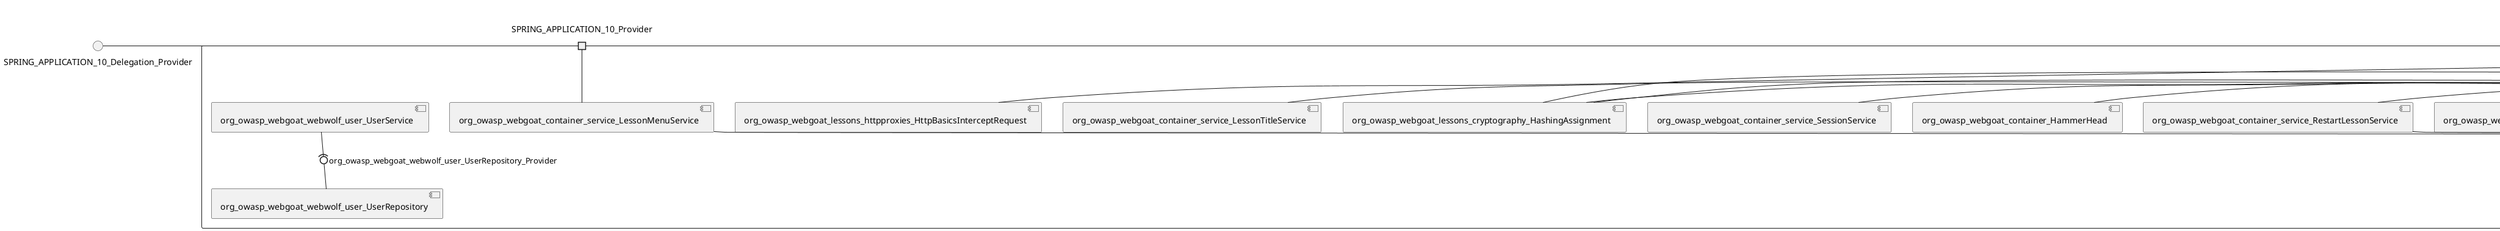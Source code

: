 @startuml
skinparam fixCircleLabelOverlapping true
skinparam componentStyle uml2
() SPRING_APPLICATION_10_Delegation_Provider
() SPRING_APPLICATION_11_Delegation_Provider
() SPRING_APPLICATION_12_Delegation_Provider
() SPRING_APPLICATION_13_Delegation_Provider
() SPRING_APPLICATION_14_Delegation_Provider
() SPRING_APPLICATION_15_Delegation_Provider
() SPRING_APPLICATION_16_Delegation_Provider
() SPRING_APPLICATION_2_Delegation_Provider
() SPRING_APPLICATION_3_Delegation_Provider
() SPRING_APPLICATION_4_Delegation_Provider
() SPRING_APPLICATION_5_Delegation_Provider
() SPRING_APPLICATION_6_Delegation_Provider
() SPRING_APPLICATION_7_Delegation_Provider
() SPRING_APPLICATION_8_Delegation_Provider
() SPRING_APPLICATION_9_Delegation_Provider
() SPRING_APPLICATION_BypassRestrictions_FieldRestrictions_POST_Delegation_Provider
() SPRING_APPLICATION_BypassRestrictions_frontendValidation_POST_Delegation_Provider
() SPRING_APPLICATION_ChromeDevTools_dummy_POST_Delegation_Provider
() SPRING_APPLICATION_ChromeDevTools_network_POST_Delegation_Provider
() SPRING_APPLICATION_CrossSiteScriptingStored_stored_xss_POST_Delegation_Provider
() SPRING_APPLICATION_CrossSiteScriptingStored_stored_xss_follow_up_POST_Delegation_Provider
() SPRING_APPLICATION_CrossSiteScripting_attack1_POST_Delegation_Provider
() SPRING_APPLICATION_CrossSiteScripting_attack3_POST_Delegation_Provider
() SPRING_APPLICATION_CrossSiteScripting_attack4_POST_Delegation_Provider
() SPRING_APPLICATION_CrossSiteScripting_attack5a_GET_Delegation_Provider
() SPRING_APPLICATION_CrossSiteScripting_attack6a_POST_Delegation_Provider
() SPRING_APPLICATION_CrossSiteScripting_dom_follow_up_POST_Delegation_Provider
() SPRING_APPLICATION_CrossSiteScripting_phone_home_xss_POST_Delegation_Provider
() SPRING_APPLICATION_CrossSiteScripting_quiz_GET_POST_Delegation_Provider
() SPRING_APPLICATION_Delegation_Provider
() SPRING_APPLICATION_GET_10_Delegation_Provider
() SPRING_APPLICATION_GET_11_Delegation_Provider
() SPRING_APPLICATION_GET_2_Delegation_Provider
() SPRING_APPLICATION_GET_3_Delegation_Provider
() SPRING_APPLICATION_GET_4_Delegation_Provider
() SPRING_APPLICATION_GET_5_Delegation_Provider
() SPRING_APPLICATION_GET_6_Delegation_Provider
() SPRING_APPLICATION_GET_7_Delegation_Provider
() SPRING_APPLICATION_GET_8_Delegation_Provider
() SPRING_APPLICATION_GET_9_Delegation_Provider
() SPRING_APPLICATION_GET_Delegation_Provider
() SPRING_APPLICATION_HtmlTampering_task_POST_Delegation_Provider
() SPRING_APPLICATION_HttpBasics_attack1_POST_Delegation_Provider
() SPRING_APPLICATION_HttpBasics_attack2_POST_Delegation_Provider
() SPRING_APPLICATION_IDOR_diff_attributes_POST_Delegation_Provider
() SPRING_APPLICATION_IDOR_login_POST_Delegation_Provider
() SPRING_APPLICATION_IDOR_profile_alt_path_POST_Delegation_Provider
() SPRING_APPLICATION_InsecureDeserialization_task_POST_Delegation_Provider
() SPRING_APPLICATION_InsecureLogin_Delegation_Provider
() SPRING_APPLICATION_JWT_decode_POST_Delegation_Provider
() SPRING_APPLICATION_JWT_jku_Delegation_Provider
() SPRING_APPLICATION_JWT_kid_Delegation_Provider
() SPRING_APPLICATION_JWT_quiz_GET_POST_Delegation_Provider
() SPRING_APPLICATION_JWT_refresh_Delegation_Provider
() SPRING_APPLICATION_JWT_secret_POST_Delegation_Provider
() SPRING_APPLICATION_JWT_votings_Delegation_Provider
() SPRING_APPLICATION_LogSpoofing_log_bleeding_POST_Delegation_Provider
() SPRING_APPLICATION_LogSpoofing_log_spoofing_POST_Delegation_Provider
() SPRING_APPLICATION_POST_10_Delegation_Provider
() SPRING_APPLICATION_POST_11_Delegation_Provider
() SPRING_APPLICATION_POST_12_Delegation_Provider
() SPRING_APPLICATION_POST_13_Delegation_Provider
() SPRING_APPLICATION_POST_14_Delegation_Provider
() SPRING_APPLICATION_POST_15_Delegation_Provider
() SPRING_APPLICATION_POST_16_Delegation_Provider
() SPRING_APPLICATION_POST_17_Delegation_Provider
() SPRING_APPLICATION_POST_18_Delegation_Provider
() SPRING_APPLICATION_POST_2_Delegation_Provider
() SPRING_APPLICATION_POST_3_Delegation_Provider
() SPRING_APPLICATION_POST_4_Delegation_Provider
() SPRING_APPLICATION_POST_5_Delegation_Provider
() SPRING_APPLICATION_POST_6_Delegation_Provider
() SPRING_APPLICATION_POST_7_Delegation_Provider
() SPRING_APPLICATION_POST_8_Delegation_Provider
() SPRING_APPLICATION_POST_9_Delegation_Provider
() SPRING_APPLICATION_POST_Delegation_Provider
() SPRING_APPLICATION_PUT_Delegation_Provider
() SPRING_APPLICATION_PasswordReset_ForgotPassword_create_password_reset_link_POST_Delegation_Provider
() SPRING_APPLICATION_PasswordReset_SecurityQuestions_POST_Delegation_Provider
() SPRING_APPLICATION_PasswordReset_reset_Delegation_Provider
() SPRING_APPLICATION_PasswordReset_simple_mail_reset_POST_Delegation_Provider
() SPRING_APPLICATION_PathTraversal_profile_picture_GET_Delegation_Provider
() SPRING_APPLICATION_PathTraversal_profile_picture_fix_GET_Delegation_Provider
() SPRING_APPLICATION_PathTraversal_profile_upload_POST_Delegation_Provider
() SPRING_APPLICATION_PathTraversal_profile_upload_fix_POST_Delegation_Provider
() SPRING_APPLICATION_PathTraversal_profile_upload_remove_user_input_POST_Delegation_Provider
() SPRING_APPLICATION_PathTraversal_random_POST_Delegation_Provider
() SPRING_APPLICATION_PathTraversal_random_picture_GET_Delegation_Provider
() SPRING_APPLICATION_PathTraversal_zip_slip_Delegation_Provider
() SPRING_APPLICATION_SSRF_task1_POST_Delegation_Provider
() SPRING_APPLICATION_SSRF_task2_POST_Delegation_Provider
() SPRING_APPLICATION_SecurePasswords_assignment_POST_Delegation_Provider
() SPRING_APPLICATION_SqlInjectionAdvanced_attack6a_POST_Delegation_Provider
() SPRING_APPLICATION_SqlInjectionAdvanced_attack6b_POST_Delegation_Provider
() SPRING_APPLICATION_SqlInjectionAdvanced_challenge_Login_POST_Delegation_Provider
() SPRING_APPLICATION_SqlInjectionAdvanced_challenge_PUT_Delegation_Provider
() SPRING_APPLICATION_SqlInjectionAdvanced_quiz_GET_POST_Delegation_Provider
() SPRING_APPLICATION_SqlInjectionMitigations_attack10a_POST_Delegation_Provider
() SPRING_APPLICATION_SqlInjectionMitigations_attack10b_POST_Delegation_Provider
() SPRING_APPLICATION_SqlInjectionMitigations_attack12a_POST_Delegation_Provider
() SPRING_APPLICATION_SqlInjectionMitigations_servers_GET_Delegation_Provider
() SPRING_APPLICATION_SqlInjection_assignment5a_POST_Delegation_Provider
() SPRING_APPLICATION_SqlInjection_assignment5b_POST_Delegation_Provider
() SPRING_APPLICATION_SqlInjection_attack10_POST_Delegation_Provider
() SPRING_APPLICATION_SqlInjection_attack2_POST_Delegation_Provider
() SPRING_APPLICATION_SqlInjection_attack3_POST_Delegation_Provider
() SPRING_APPLICATION_SqlInjection_attack4_POST_Delegation_Provider
() SPRING_APPLICATION_SqlInjection_attack5_POST_Delegation_Provider
() SPRING_APPLICATION_SqlInjection_attack8_POST_Delegation_Provider
() SPRING_APPLICATION_SqlInjection_attack9_POST_Delegation_Provider
() SPRING_APPLICATION_SqlOnlyInputValidationOnKeywords_attack_POST_Delegation_Provider
() SPRING_APPLICATION_SqlOnlyInputValidation_attack_POST_Delegation_Provider
() SPRING_APPLICATION_VulnerableComponents_attack1_POST_Delegation_Provider
() SPRING_APPLICATION_WebWolf_GET_Delegation_Provider
() SPRING_APPLICATION_WebWolf_landing_Delegation_Provider
() SPRING_APPLICATION_WebWolf_mail_Delegation_Provider
() SPRING_APPLICATION_challenge_1_POST_Delegation_Provider
() SPRING_APPLICATION_challenge_5_POST_Delegation_Provider
() SPRING_APPLICATION_challenge_7_Delegation_Provider
() SPRING_APPLICATION_challenge_8_Delegation_Provider
() SPRING_APPLICATION_challenge_logo_Delegation_Provider
() SPRING_APPLICATION_cia_quiz_GET_POST_Delegation_Provider
() SPRING_APPLICATION_clientSideFiltering_attack1_POST_Delegation_Provider
() SPRING_APPLICATION_clientSideFiltering_challenge_store_coupons_GET_Delegation_Provider
() SPRING_APPLICATION_clientSideFiltering_getItForFree_POST_Delegation_Provider
() SPRING_APPLICATION_clientSideFiltering_salaries_GET_Delegation_Provider
() SPRING_APPLICATION_crypto_encoding_basic_auth_POST_Delegation_Provider
() SPRING_APPLICATION_crypto_encoding_xor_POST_Delegation_Provider
() SPRING_APPLICATION_crypto_hashing_POST_Delegation_Provider
() SPRING_APPLICATION_crypto_secure_defaults_POST_Delegation_Provider
() SPRING_APPLICATION_crypto_signing_verify_POST_Delegation_Provider
() SPRING_APPLICATION_csrf_feedback_message_POST_Delegation_Provider
() SPRING_APPLICATION_csrf_review_POST_Delegation_Provider
() SPRING_APPLICATION_files_GET_Delegation_Provider
() SPRING_APPLICATION_fileupload_POST_Delegation_Provider
() SPRING_APPLICATION_jwt_Delegation_Provider
() SPRING_APPLICATION_landing_Delegation_Provider
() SPRING_APPLICATION_lesson_template_Delegation_Provider
() SPRING_APPLICATION_login_oauth_mvc_GET_Delegation_Provider
() SPRING_APPLICATION_mail_DELETE_GET_POST_Delegation_Provider
() SPRING_APPLICATION_register_mvc_POST_Delegation_Provider
() SPRING_APPLICATION_registration_GET_Delegation_Provider
() SPRING_APPLICATION_requests_GET_Delegation_Provider
() SPRING_APPLICATION_scoreboard_data_GET_Delegation_Provider
() SPRING_APPLICATION_server_directory_GET_Delegation_Provider
() SPRING_APPLICATION_service_debug_labels_mvc_Delegation_Provider
() SPRING_APPLICATION_service_lessonoverview_mvc_Delegation_Provider
() SPRING_APPLICATION_xxe_comments_GET_Delegation_Provider
rectangle System {
[org_owasp_webgoat_container_HammerHead] [[webgoat-webgoat.repository#_G2J3RvrVEe6iOfzKz_GYqg]]
[org_owasp_webgoat_container_WebWolfRedirect] [[webgoat-webgoat.repository#_G2J3RvrVEe6iOfzKz_GYqg]]
[org_owasp_webgoat_container_controller_StartLesson] [[webgoat-webgoat.repository#_G2J3RvrVEe6iOfzKz_GYqg]]
[org_owasp_webgoat_container_controller_Welcome] [[webgoat-webgoat.repository#_G2J3RvrVEe6iOfzKz_GYqg]]
[org_owasp_webgoat_container_i18n_PluginMessages_Provider] [[webgoat-webgoat.repository#_G2J3RvrVEe6iOfzKz_GYqg]]
[org_owasp_webgoat_container_service_EnvironmentService] [[webgoat-webgoat.repository#_G2J3RvrVEe6iOfzKz_GYqg]]
[org_owasp_webgoat_container_service_HintService] [[webgoat-webgoat.repository#_G2J3RvrVEe6iOfzKz_GYqg]]
[org_owasp_webgoat_container_service_LabelDebugService] [[webgoat-webgoat.repository#_G2J3RvrVEe6iOfzKz_GYqg]]
[org_owasp_webgoat_container_service_LabelService] [[webgoat-webgoat.repository#_G2J3RvrVEe6iOfzKz_GYqg]]
[org_owasp_webgoat_container_service_LessonInfoService] [[webgoat-webgoat.repository#_G2J3RvrVEe6iOfzKz_GYqg]]
[org_owasp_webgoat_container_service_LessonMenuService] [[webgoat-webgoat.repository#_G2J3RvrVEe6iOfzKz_GYqg]]
[org_owasp_webgoat_container_service_LessonProgressService] [[webgoat-webgoat.repository#_G2J3RvrVEe6iOfzKz_GYqg]]
[org_owasp_webgoat_container_service_LessonTitleService] [[webgoat-webgoat.repository#_G2J3RvrVEe6iOfzKz_GYqg]]
[org_owasp_webgoat_container_service_ReportCardService] [[webgoat-webgoat.repository#_G2J3RvrVEe6iOfzKz_GYqg]]
[org_owasp_webgoat_container_service_RestartLessonService] [[webgoat-webgoat.repository#_G2J3RvrVEe6iOfzKz_GYqg]]
[org_owasp_webgoat_container_service_SessionService] [[webgoat-webgoat.repository#_G2J3RvrVEe6iOfzKz_GYqg]]
[org_owasp_webgoat_container_session_UserSessionData_Provider] [[webgoat-webgoat.repository#_G2J3RvrVEe6iOfzKz_GYqg]]
[org_owasp_webgoat_container_session_WebSession_Provider] [[webgoat-webgoat.repository#_G2J3RvrVEe6iOfzKz_GYqg]]
[org_owasp_webgoat_container_users_RegistrationController] [[webgoat-webgoat.repository#_G2J3RvrVEe6iOfzKz_GYqg]]
[org_owasp_webgoat_container_users_Scoreboard] [[webgoat-webgoat.repository#_G2J3RvrVEe6iOfzKz_GYqg]]
[org_owasp_webgoat_container_users_UserRepository] [[webgoat-webgoat.repository#_G2J3RvrVEe6iOfzKz_GYqg]]
[org_owasp_webgoat_container_users_UserService] [[webgoat-webgoat.repository#_G2J3RvrVEe6iOfzKz_GYqg]]
[org_owasp_webgoat_container_users_UserTrackerRepository] [[webgoat-webgoat.repository#_G2J3RvrVEe6iOfzKz_GYqg]]
[org_owasp_webgoat_lessons_authbypass_VerifyAccount] [[webgoat-webgoat.repository#_G2J3RvrVEe6iOfzKz_GYqg]]
[org_owasp_webgoat_lessons_bypassrestrictions_BypassRestrictionsFieldRestrictions] [[webgoat-webgoat.repository#_G2J3RvrVEe6iOfzKz_GYqg]]
[org_owasp_webgoat_lessons_bypassrestrictions_BypassRestrictionsFrontendValidation] [[webgoat-webgoat.repository#_G2J3RvrVEe6iOfzKz_GYqg]]
[org_owasp_webgoat_lessons_challenges_FlagController] [[webgoat-webgoat.repository#_G2J3RvrVEe6iOfzKz_GYqg]]
[org_owasp_webgoat_lessons_challenges_challenge1_Assignment1] [[webgoat-webgoat.repository#_G2J3RvrVEe6iOfzKz_GYqg]]
[org_owasp_webgoat_lessons_challenges_challenge1_ImageServlet] [[webgoat-webgoat.repository#_G2J3RvrVEe6iOfzKz_GYqg]]
[org_owasp_webgoat_lessons_challenges_challenge5_Assignment5] [[webgoat-webgoat.repository#_G2J3RvrVEe6iOfzKz_GYqg]]
[org_owasp_webgoat_lessons_challenges_challenge7_Assignment7] [[webgoat-webgoat.repository#_G2J3RvrVEe6iOfzKz_GYqg]]
[org_owasp_webgoat_lessons_challenges_challenge8_Assignment8] [[webgoat-webgoat.repository#_G2J3RvrVEe6iOfzKz_GYqg]]
[org_owasp_webgoat_lessons_chromedevtools_NetworkDummy] [[webgoat-webgoat.repository#_G2J3RvrVEe6iOfzKz_GYqg]]
[org_owasp_webgoat_lessons_chromedevtools_NetworkLesson] [[webgoat-webgoat.repository#_G2J3RvrVEe6iOfzKz_GYqg]]
[org_owasp_webgoat_lessons_cia_CIAQuiz] [[webgoat-webgoat.repository#_G2J3RvrVEe6iOfzKz_GYqg]]
[org_owasp_webgoat_lessons_clientsidefiltering_ClientSideFilteringAssignment] [[webgoat-webgoat.repository#_G2J3RvrVEe6iOfzKz_GYqg]]
[org_owasp_webgoat_lessons_clientsidefiltering_ClientSideFilteringFreeAssignment] [[webgoat-webgoat.repository#_G2J3RvrVEe6iOfzKz_GYqg]]
[org_owasp_webgoat_lessons_clientsidefiltering_Salaries] [[webgoat-webgoat.repository#_G2J3RvrVEe6iOfzKz_GYqg]]
[org_owasp_webgoat_lessons_clientsidefiltering_ShopEndpoint] [[webgoat-webgoat.repository#_G2J3RvrVEe6iOfzKz_GYqg]]
[org_owasp_webgoat_lessons_cryptography_EncodingAssignment] [[webgoat-webgoat.repository#_G2J3RvrVEe6iOfzKz_GYqg]]
[org_owasp_webgoat_lessons_cryptography_HashingAssignment] [[webgoat-webgoat.repository#_G2J3RvrVEe6iOfzKz_GYqg]]
[org_owasp_webgoat_lessons_cryptography_SecureDefaultsAssignment] [[webgoat-webgoat.repository#_G2J3RvrVEe6iOfzKz_GYqg]]
[org_owasp_webgoat_lessons_cryptography_SigningAssignment] [[webgoat-webgoat.repository#_G2J3RvrVEe6iOfzKz_GYqg]]
[org_owasp_webgoat_lessons_cryptography_XOREncodingAssignment] [[webgoat-webgoat.repository#_G2J3RvrVEe6iOfzKz_GYqg]]
[org_owasp_webgoat_lessons_csrf_CSRFConfirmFlag1] [[webgoat-webgoat.repository#_G2J3RvrVEe6iOfzKz_GYqg]]
[org_owasp_webgoat_lessons_csrf_CSRFFeedback] [[webgoat-webgoat.repository#_G2J3RvrVEe6iOfzKz_GYqg]]
[org_owasp_webgoat_lessons_csrf_CSRFGetFlag] [[webgoat-webgoat.repository#_G2J3RvrVEe6iOfzKz_GYqg]]
[org_owasp_webgoat_lessons_csrf_CSRFLogin] [[webgoat-webgoat.repository#_G2J3RvrVEe6iOfzKz_GYqg]]
[org_owasp_webgoat_lessons_csrf_ForgedReviews] [[webgoat-webgoat.repository#_G2J3RvrVEe6iOfzKz_GYqg]]
[org_owasp_webgoat_lessons_csrf_ObjectMapper_Provider] [[webgoat-webgoat.repository#_G2J3RvrVEe6iOfzKz_GYqg]]
[org_owasp_webgoat_lessons_deserialization_InsecureDeserializationTask] [[webgoat-webgoat.repository#_G2J3RvrVEe6iOfzKz_GYqg]]
[org_owasp_webgoat_lessons_hijacksession_HijackSessionAssignment] [[webgoat-webgoat.repository#_G2J3RvrVEe6iOfzKz_GYqg]]
[org_owasp_webgoat_lessons_hijacksession_cas_HijackSessionAuthenticationProvider] [[webgoat-webgoat.repository#_G2J3RvrVEe6iOfzKz_GYqg]]
[org_owasp_webgoat_lessons_htmltampering_HtmlTamperingTask] [[webgoat-webgoat.repository#_G2J3RvrVEe6iOfzKz_GYqg]]
[org_owasp_webgoat_lessons_httpbasics_HttpBasicsLesson] [[webgoat-webgoat.repository#_G2J3RvrVEe6iOfzKz_GYqg]]
[org_owasp_webgoat_lessons_httpbasics_HttpBasicsQuiz] [[webgoat-webgoat.repository#_G2J3RvrVEe6iOfzKz_GYqg]]
[org_owasp_webgoat_lessons_httpproxies_HttpBasicsInterceptRequest] [[webgoat-webgoat.repository#_G2J3RvrVEe6iOfzKz_GYqg]]
[org_owasp_webgoat_lessons_idor_IDORDiffAttributes] [[webgoat-webgoat.repository#_G2J3RvrVEe6iOfzKz_GYqg]]
[org_owasp_webgoat_lessons_idor_IDOREditOtherProfile] [[webgoat-webgoat.repository#_G2J3RvrVEe6iOfzKz_GYqg]]
[org_owasp_webgoat_lessons_idor_IDORLogin] [[webgoat-webgoat.repository#_G2J3RvrVEe6iOfzKz_GYqg]]
[org_owasp_webgoat_lessons_idor_IDORViewOtherProfile] [[webgoat-webgoat.repository#_G2J3RvrVEe6iOfzKz_GYqg]]
[org_owasp_webgoat_lessons_idor_IDORViewOwnProfile] [[webgoat-webgoat.repository#_G2J3RvrVEe6iOfzKz_GYqg]]
[org_owasp_webgoat_lessons_idor_IDORViewOwnProfileAltUrl] [[webgoat-webgoat.repository#_G2J3RvrVEe6iOfzKz_GYqg]]
[org_owasp_webgoat_lessons_insecurelogin_InsecureLoginTask] [[webgoat-webgoat.repository#_G2J3RvrVEe6iOfzKz_GYqg]]
[org_owasp_webgoat_lessons_jwt_JWTDecodeEndpoint] [[webgoat-webgoat.repository#_G2J3RvrVEe6iOfzKz_GYqg]]
[org_owasp_webgoat_lessons_jwt_JWTQuiz] [[webgoat-webgoat.repository#_G2J3RvrVEe6iOfzKz_GYqg]]
[org_owasp_webgoat_lessons_jwt_JWTRefreshEndpoint] [[webgoat-webgoat.repository#_G2J3RvrVEe6iOfzKz_GYqg]]
[org_owasp_webgoat_lessons_jwt_JWTSecretKeyEndpoint] [[webgoat-webgoat.repository#_G2J3RvrVEe6iOfzKz_GYqg]]
[org_owasp_webgoat_lessons_jwt_JWTVotesEndpoint] [[webgoat-webgoat.repository#_G2J3RvrVEe6iOfzKz_GYqg]]
[org_owasp_webgoat_lessons_jwt_claimmisuse_JWTHeaderJKUEndpoint] [[webgoat-webgoat.repository#_G2J3RvrVEe6iOfzKz_GYqg]]
[org_owasp_webgoat_lessons_jwt_claimmisuse_JWTHeaderKIDEndpoint] [[webgoat-webgoat.repository#_G2J3RvrVEe6iOfzKz_GYqg]]
[org_owasp_webgoat_lessons_lessontemplate_SampleAttack] [[webgoat-webgoat.repository#_G2J3RvrVEe6iOfzKz_GYqg]]
[org_owasp_webgoat_lessons_logging_LogBleedingTask] [[webgoat-webgoat.repository#_G2J3RvrVEe6iOfzKz_GYqg]]
[org_owasp_webgoat_lessons_logging_LogSpoofingTask] [[webgoat-webgoat.repository#_G2J3RvrVEe6iOfzKz_GYqg]]
[org_owasp_webgoat_lessons_missingac_MissingFunctionACHiddenMenus] [[webgoat-webgoat.repository#_G2J3RvrVEe6iOfzKz_GYqg]]
[org_owasp_webgoat_lessons_missingac_MissingFunctionACUsers] [[webgoat-webgoat.repository#_G2J3RvrVEe6iOfzKz_GYqg]]
[org_owasp_webgoat_lessons_missingac_MissingFunctionACYourHash] [[webgoat-webgoat.repository#_G2J3RvrVEe6iOfzKz_GYqg]]
[org_owasp_webgoat_lessons_missingac_MissingFunctionACYourHashAdmin] [[webgoat-webgoat.repository#_G2J3RvrVEe6iOfzKz_GYqg]]
[org_owasp_webgoat_lessons_passwordreset_QuestionsAssignment] [[webgoat-webgoat.repository#_G2J3RvrVEe6iOfzKz_GYqg]]
[org_owasp_webgoat_lessons_passwordreset_ResetLinkAssignment] [[webgoat-webgoat.repository#_G2J3RvrVEe6iOfzKz_GYqg]]
[org_owasp_webgoat_lessons_passwordreset_ResetLinkAssignmentForgotPassword] [[webgoat-webgoat.repository#_G2J3RvrVEe6iOfzKz_GYqg]]
[org_owasp_webgoat_lessons_passwordreset_SecurityQuestionAssignment] [[webgoat-webgoat.repository#_G2J3RvrVEe6iOfzKz_GYqg]]
[org_owasp_webgoat_lessons_passwordreset_SimpleMailAssignment] [[webgoat-webgoat.repository#_G2J3RvrVEe6iOfzKz_GYqg]]
[org_owasp_webgoat_lessons_passwordreset_TriedQuestions] [[webgoat-webgoat.repository#_G2J3RvrVEe6iOfzKz_GYqg]]
[org_owasp_webgoat_lessons_pathtraversal_ProfileUpload] [[webgoat-webgoat.repository#_G2J3RvrVEe6iOfzKz_GYqg]]
[org_owasp_webgoat_lessons_pathtraversal_ProfileUploadFix] [[webgoat-webgoat.repository#_G2J3RvrVEe6iOfzKz_GYqg]]
[org_owasp_webgoat_lessons_pathtraversal_ProfileUploadRemoveUserInput] [[webgoat-webgoat.repository#_G2J3RvrVEe6iOfzKz_GYqg]]
[org_owasp_webgoat_lessons_pathtraversal_ProfileUploadRetrieval] [[webgoat-webgoat.repository#_G2J3RvrVEe6iOfzKz_GYqg]]
[org_owasp_webgoat_lessons_pathtraversal_ProfileZipSlip] [[webgoat-webgoat.repository#_G2J3RvrVEe6iOfzKz_GYqg]]
[org_owasp_webgoat_lessons_securepasswords_SecurePasswordsAssignment] [[webgoat-webgoat.repository#_G2J3RvrVEe6iOfzKz_GYqg]]
[org_owasp_webgoat_lessons_spoofcookie_SpoofCookieAssignment] [[webgoat-webgoat.repository#_G2J3RvrVEe6iOfzKz_GYqg]]
[org_owasp_webgoat_lessons_sqlinjection_advanced_SqlInjectionChallenge] [[webgoat-webgoat.repository#_G2J3RvrVEe6iOfzKz_GYqg]]
[org_owasp_webgoat_lessons_sqlinjection_advanced_SqlInjectionChallengeLogin] [[webgoat-webgoat.repository#_G2J3RvrVEe6iOfzKz_GYqg]]
[org_owasp_webgoat_lessons_sqlinjection_advanced_SqlInjectionLesson6a] [[webgoat-webgoat.repository#_G2J3RvrVEe6iOfzKz_GYqg]]
[org_owasp_webgoat_lessons_sqlinjection_advanced_SqlInjectionLesson6b] [[webgoat-webgoat.repository#_G2J3RvrVEe6iOfzKz_GYqg]]
[org_owasp_webgoat_lessons_sqlinjection_advanced_SqlInjectionQuiz] [[webgoat-webgoat.repository#_G2J3RvrVEe6iOfzKz_GYqg]]
[org_owasp_webgoat_lessons_sqlinjection_introduction_SqlInjectionLesson10] [[webgoat-webgoat.repository#_G2J3RvrVEe6iOfzKz_GYqg]]
[org_owasp_webgoat_lessons_sqlinjection_introduction_SqlInjectionLesson2] [[webgoat-webgoat.repository#_G2J3RvrVEe6iOfzKz_GYqg]]
[org_owasp_webgoat_lessons_sqlinjection_introduction_SqlInjectionLesson3] [[webgoat-webgoat.repository#_G2J3RvrVEe6iOfzKz_GYqg]]
[org_owasp_webgoat_lessons_sqlinjection_introduction_SqlInjectionLesson4] [[webgoat-webgoat.repository#_G2J3RvrVEe6iOfzKz_GYqg]]
[org_owasp_webgoat_lessons_sqlinjection_introduction_SqlInjectionLesson5] [[webgoat-webgoat.repository#_G2J3RvrVEe6iOfzKz_GYqg]]
[org_owasp_webgoat_lessons_sqlinjection_introduction_SqlInjectionLesson5a] [[webgoat-webgoat.repository#_G2J3RvrVEe6iOfzKz_GYqg]]
[org_owasp_webgoat_lessons_sqlinjection_introduction_SqlInjectionLesson5b] [[webgoat-webgoat.repository#_G2J3RvrVEe6iOfzKz_GYqg]]
[org_owasp_webgoat_lessons_sqlinjection_introduction_SqlInjectionLesson8] [[webgoat-webgoat.repository#_G2J3RvrVEe6iOfzKz_GYqg]]
[org_owasp_webgoat_lessons_sqlinjection_introduction_SqlInjectionLesson9] [[webgoat-webgoat.repository#_G2J3RvrVEe6iOfzKz_GYqg]]
[org_owasp_webgoat_lessons_sqlinjection_mitigation_Servers] [[webgoat-webgoat.repository#_G2J3RvrVEe6iOfzKz_GYqg]]
[org_owasp_webgoat_lessons_sqlinjection_mitigation_SqlInjectionLesson10a] [[webgoat-webgoat.repository#_G2J3RvrVEe6iOfzKz_GYqg]]
[org_owasp_webgoat_lessons_sqlinjection_mitigation_SqlInjectionLesson10b] [[webgoat-webgoat.repository#_G2J3RvrVEe6iOfzKz_GYqg]]
[org_owasp_webgoat_lessons_sqlinjection_mitigation_SqlInjectionLesson13] [[webgoat-webgoat.repository#_G2J3RvrVEe6iOfzKz_GYqg]]
[org_owasp_webgoat_lessons_sqlinjection_mitigation_SqlOnlyInputValidation] [[webgoat-webgoat.repository#_G2J3RvrVEe6iOfzKz_GYqg]]
[org_owasp_webgoat_lessons_sqlinjection_mitigation_SqlOnlyInputValidationOnKeywords] [[webgoat-webgoat.repository#_G2J3RvrVEe6iOfzKz_GYqg]]
[org_owasp_webgoat_lessons_ssrf_SSRFTask1] [[webgoat-webgoat.repository#_G2J3RvrVEe6iOfzKz_GYqg]]
[org_owasp_webgoat_lessons_ssrf_SSRFTask2] [[webgoat-webgoat.repository#_G2J3RvrVEe6iOfzKz_GYqg]]
[org_owasp_webgoat_lessons_vulnerablecomponents_VulnerableComponentsLesson] [[webgoat-webgoat.repository#_G2J3RvrVEe6iOfzKz_GYqg]]
[org_owasp_webgoat_lessons_webwolfintroduction_LandingAssignment] [[webgoat-webgoat.repository#_G2J3RvrVEe6iOfzKz_GYqg]]
[org_owasp_webgoat_lessons_webwolfintroduction_MailAssignment] [[webgoat-webgoat.repository#_G2J3RvrVEe6iOfzKz_GYqg]]
[org_owasp_webgoat_lessons_xss_CrossSiteScriptingLesson1] [[webgoat-webgoat.repository#_G2J3RvrVEe6iOfzKz_GYqg]]
[org_owasp_webgoat_lessons_xss_CrossSiteScriptingLesson3] [[webgoat-webgoat.repository#_G2J3RvrVEe6iOfzKz_GYqg]]
[org_owasp_webgoat_lessons_xss_CrossSiteScriptingLesson4] [[webgoat-webgoat.repository#_G2J3RvrVEe6iOfzKz_GYqg]]
[org_owasp_webgoat_lessons_xss_CrossSiteScriptingLesson5a] [[webgoat-webgoat.repository#_G2J3RvrVEe6iOfzKz_GYqg]]
[org_owasp_webgoat_lessons_xss_CrossSiteScriptingLesson6a] [[webgoat-webgoat.repository#_G2J3RvrVEe6iOfzKz_GYqg]]
[org_owasp_webgoat_lessons_xss_CrossSiteScriptingQuiz] [[webgoat-webgoat.repository#_G2J3RvrVEe6iOfzKz_GYqg]]
[org_owasp_webgoat_lessons_xss_DOMCrossSiteScripting] [[webgoat-webgoat.repository#_G2J3RvrVEe6iOfzKz_GYqg]]
[org_owasp_webgoat_lessons_xss_DOMCrossSiteScriptingVerifier] [[webgoat-webgoat.repository#_G2J3RvrVEe6iOfzKz_GYqg]]
[org_owasp_webgoat_lessons_xss_stored_StoredCrossSiteScriptingVerifier] [[webgoat-webgoat.repository#_G2J3RvrVEe6iOfzKz_GYqg]]
[org_owasp_webgoat_lessons_xss_stored_StoredXssComments] [[webgoat-webgoat.repository#_G2J3RvrVEe6iOfzKz_GYqg]]
[org_owasp_webgoat_lessons_xxe_BlindSendFileAssignment] [[webgoat-webgoat.repository#_G2J3RvrVEe6iOfzKz_GYqg]]
[org_owasp_webgoat_lessons_xxe_CommentsCache] [[webgoat-webgoat.repository#_G2J3RvrVEe6iOfzKz_GYqg]]
[org_owasp_webgoat_lessons_xxe_CommentsEndpoint] [[webgoat-webgoat.repository#_G2J3RvrVEe6iOfzKz_GYqg]]
[org_owasp_webgoat_lessons_xxe_ContentTypeAssignment] [[webgoat-webgoat.repository#_G2J3RvrVEe6iOfzKz_GYqg]]
[org_owasp_webgoat_lessons_xxe_SimpleXXE] [[webgoat-webgoat.repository#_G2J3RvrVEe6iOfzKz_GYqg]]
[org_owasp_webgoat_webwolf_FileServer] [[webgoat-webgoat.repository#_G2J3RvrVEe6iOfzKz_GYqg]]
[org_owasp_webgoat_webwolf_jwt_JWTController] [[webgoat-webgoat.repository#_G2J3RvrVEe6iOfzKz_GYqg]]
[org_owasp_webgoat_webwolf_mailbox_MailboxController] [[webgoat-webgoat.repository#_G2J3RvrVEe6iOfzKz_GYqg]]
[org_owasp_webgoat_webwolf_mailbox_MailboxRepository] [[webgoat-webgoat.repository#_G2J3RvrVEe6iOfzKz_GYqg]]
[org_owasp_webgoat_webwolf_requests_LandingPage] [[webgoat-webgoat.repository#_G2J3RvrVEe6iOfzKz_GYqg]]
[org_owasp_webgoat_webwolf_requests_Requests] [[webgoat-webgoat.repository#_G2J3RvrVEe6iOfzKz_GYqg]]
[org_owasp_webgoat_webwolf_user_UserRepository] [[webgoat-webgoat.repository#_G2J3RvrVEe6iOfzKz_GYqg]]
[org_owasp_webgoat_webwolf_user_UserService] [[webgoat-webgoat.repository#_G2J3RvrVEe6iOfzKz_GYqg]]
port SPRING_APPLICATION_10_Provider
SPRING_APPLICATION_10_Delegation_Provider - SPRING_APPLICATION_10_Provider
SPRING_APPLICATION_10_Provider - [org_owasp_webgoat_container_service_LessonMenuService]
port SPRING_APPLICATION_11_Provider
SPRING_APPLICATION_11_Delegation_Provider - SPRING_APPLICATION_11_Provider
SPRING_APPLICATION_11_Provider - [org_owasp_webgoat_lessons_xxe_SimpleXXE]
port SPRING_APPLICATION_12_Provider
SPRING_APPLICATION_12_Delegation_Provider - SPRING_APPLICATION_12_Provider
SPRING_APPLICATION_12_Provider - [org_owasp_webgoat_lessons_httpproxies_HttpBasicsInterceptRequest]
port SPRING_APPLICATION_13_Provider
SPRING_APPLICATION_13_Delegation_Provider - SPRING_APPLICATION_13_Provider
SPRING_APPLICATION_13_Provider - [org_owasp_webgoat_lessons_cryptography_HashingAssignment]
port SPRING_APPLICATION_14_Provider
SPRING_APPLICATION_14_Delegation_Provider - SPRING_APPLICATION_14_Provider
SPRING_APPLICATION_14_Provider - [org_owasp_webgoat_container_service_LessonTitleService]
port SPRING_APPLICATION_15_Provider
SPRING_APPLICATION_15_Delegation_Provider - SPRING_APPLICATION_15_Provider
SPRING_APPLICATION_15_Provider - [org_owasp_webgoat_lessons_cryptography_HashingAssignment]
port SPRING_APPLICATION_16_Provider
SPRING_APPLICATION_16_Delegation_Provider - SPRING_APPLICATION_16_Provider
SPRING_APPLICATION_16_Provider - [org_owasp_webgoat_container_controller_StartLesson]
port SPRING_APPLICATION_2_Provider
SPRING_APPLICATION_2_Delegation_Provider - SPRING_APPLICATION_2_Provider
SPRING_APPLICATION_2_Provider - [org_owasp_webgoat_lessons_jwt_JWTSecretKeyEndpoint]
port SPRING_APPLICATION_3_Provider
SPRING_APPLICATION_3_Delegation_Provider - SPRING_APPLICATION_3_Provider
SPRING_APPLICATION_3_Provider - [org_owasp_webgoat_container_service_SessionService]
port SPRING_APPLICATION_4_Provider
SPRING_APPLICATION_4_Delegation_Provider - SPRING_APPLICATION_4_Provider
SPRING_APPLICATION_4_Provider - [org_owasp_webgoat_container_HammerHead]
port SPRING_APPLICATION_5_Provider
SPRING_APPLICATION_5_Delegation_Provider - SPRING_APPLICATION_5_Provider
SPRING_APPLICATION_5_Provider - [org_owasp_webgoat_container_service_RestartLessonService]
port SPRING_APPLICATION_6_Provider
SPRING_APPLICATION_6_Delegation_Provider - SPRING_APPLICATION_6_Provider
SPRING_APPLICATION_6_Provider - [org_owasp_webgoat_container_service_LabelDebugService]
port SPRING_APPLICATION_7_Provider
SPRING_APPLICATION_7_Delegation_Provider - SPRING_APPLICATION_7_Provider
SPRING_APPLICATION_7_Provider - [org_owasp_webgoat_lessons_cryptography_SigningAssignment]
port SPRING_APPLICATION_8_Provider
SPRING_APPLICATION_8_Delegation_Provider - SPRING_APPLICATION_8_Provider
SPRING_APPLICATION_8_Provider - [org_owasp_webgoat_container_service_LessonInfoService]
port SPRING_APPLICATION_9_Provider
SPRING_APPLICATION_9_Delegation_Provider - SPRING_APPLICATION_9_Provider
SPRING_APPLICATION_9_Provider - [org_owasp_webgoat_container_controller_StartLesson]
port SPRING_APPLICATION_BypassRestrictions_FieldRestrictions_POST_Provider
SPRING_APPLICATION_BypassRestrictions_FieldRestrictions_POST_Delegation_Provider - SPRING_APPLICATION_BypassRestrictions_FieldRestrictions_POST_Provider
SPRING_APPLICATION_BypassRestrictions_FieldRestrictions_POST_Provider - [org_owasp_webgoat_lessons_bypassrestrictions_BypassRestrictionsFieldRestrictions]
port SPRING_APPLICATION_BypassRestrictions_frontendValidation_POST_Provider
SPRING_APPLICATION_BypassRestrictions_frontendValidation_POST_Delegation_Provider - SPRING_APPLICATION_BypassRestrictions_frontendValidation_POST_Provider
SPRING_APPLICATION_BypassRestrictions_frontendValidation_POST_Provider - [org_owasp_webgoat_lessons_bypassrestrictions_BypassRestrictionsFrontendValidation]
port SPRING_APPLICATION_ChromeDevTools_dummy_POST_Provider
SPRING_APPLICATION_ChromeDevTools_dummy_POST_Delegation_Provider - SPRING_APPLICATION_ChromeDevTools_dummy_POST_Provider
SPRING_APPLICATION_ChromeDevTools_dummy_POST_Provider - [org_owasp_webgoat_lessons_chromedevtools_NetworkDummy]
port SPRING_APPLICATION_ChromeDevTools_network_POST_Provider
SPRING_APPLICATION_ChromeDevTools_network_POST_Delegation_Provider - SPRING_APPLICATION_ChromeDevTools_network_POST_Provider
SPRING_APPLICATION_ChromeDevTools_network_POST_Provider - [org_owasp_webgoat_lessons_chromedevtools_NetworkLesson]
port SPRING_APPLICATION_CrossSiteScriptingStored_stored_xss_POST_Provider
SPRING_APPLICATION_CrossSiteScriptingStored_stored_xss_POST_Delegation_Provider - SPRING_APPLICATION_CrossSiteScriptingStored_stored_xss_POST_Provider
SPRING_APPLICATION_CrossSiteScriptingStored_stored_xss_POST_Provider - [org_owasp_webgoat_lessons_xss_stored_StoredXssComments]
port SPRING_APPLICATION_CrossSiteScriptingStored_stored_xss_follow_up_POST_Provider
SPRING_APPLICATION_CrossSiteScriptingStored_stored_xss_follow_up_POST_Delegation_Provider - SPRING_APPLICATION_CrossSiteScriptingStored_stored_xss_follow_up_POST_Provider
SPRING_APPLICATION_CrossSiteScriptingStored_stored_xss_follow_up_POST_Provider - [org_owasp_webgoat_lessons_xss_stored_StoredCrossSiteScriptingVerifier]
port SPRING_APPLICATION_CrossSiteScripting_attack1_POST_Provider
SPRING_APPLICATION_CrossSiteScripting_attack1_POST_Delegation_Provider - SPRING_APPLICATION_CrossSiteScripting_attack1_POST_Provider
SPRING_APPLICATION_CrossSiteScripting_attack1_POST_Provider - [org_owasp_webgoat_lessons_xss_CrossSiteScriptingLesson1]
port SPRING_APPLICATION_CrossSiteScripting_attack3_POST_Provider
SPRING_APPLICATION_CrossSiteScripting_attack3_POST_Delegation_Provider - SPRING_APPLICATION_CrossSiteScripting_attack3_POST_Provider
SPRING_APPLICATION_CrossSiteScripting_attack3_POST_Provider - [org_owasp_webgoat_lessons_xss_CrossSiteScriptingLesson3]
port SPRING_APPLICATION_CrossSiteScripting_attack4_POST_Provider
SPRING_APPLICATION_CrossSiteScripting_attack4_POST_Delegation_Provider - SPRING_APPLICATION_CrossSiteScripting_attack4_POST_Provider
SPRING_APPLICATION_CrossSiteScripting_attack4_POST_Provider - [org_owasp_webgoat_lessons_xss_CrossSiteScriptingLesson4]
port SPRING_APPLICATION_CrossSiteScripting_attack5a_GET_Provider
SPRING_APPLICATION_CrossSiteScripting_attack5a_GET_Delegation_Provider - SPRING_APPLICATION_CrossSiteScripting_attack5a_GET_Provider
SPRING_APPLICATION_CrossSiteScripting_attack5a_GET_Provider - [org_owasp_webgoat_lessons_xss_CrossSiteScriptingLesson5a]
port SPRING_APPLICATION_CrossSiteScripting_attack6a_POST_Provider
SPRING_APPLICATION_CrossSiteScripting_attack6a_POST_Delegation_Provider - SPRING_APPLICATION_CrossSiteScripting_attack6a_POST_Provider
SPRING_APPLICATION_CrossSiteScripting_attack6a_POST_Provider - [org_owasp_webgoat_lessons_xss_CrossSiteScriptingLesson6a]
port SPRING_APPLICATION_CrossSiteScripting_dom_follow_up_POST_Provider
SPRING_APPLICATION_CrossSiteScripting_dom_follow_up_POST_Delegation_Provider - SPRING_APPLICATION_CrossSiteScripting_dom_follow_up_POST_Provider
SPRING_APPLICATION_CrossSiteScripting_dom_follow_up_POST_Provider - [org_owasp_webgoat_lessons_xss_DOMCrossSiteScriptingVerifier]
port SPRING_APPLICATION_CrossSiteScripting_phone_home_xss_POST_Provider
SPRING_APPLICATION_CrossSiteScripting_phone_home_xss_POST_Delegation_Provider - SPRING_APPLICATION_CrossSiteScripting_phone_home_xss_POST_Provider
SPRING_APPLICATION_CrossSiteScripting_phone_home_xss_POST_Provider - [org_owasp_webgoat_lessons_xss_DOMCrossSiteScripting]
port SPRING_APPLICATION_CrossSiteScripting_quiz_GET_POST_Provider
SPRING_APPLICATION_CrossSiteScripting_quiz_GET_POST_Delegation_Provider - SPRING_APPLICATION_CrossSiteScripting_quiz_GET_POST_Provider
SPRING_APPLICATION_CrossSiteScripting_quiz_GET_POST_Provider - [org_owasp_webgoat_lessons_xss_CrossSiteScriptingQuiz]
port SPRING_APPLICATION_Provider
SPRING_APPLICATION_Delegation_Provider - SPRING_APPLICATION_Provider
SPRING_APPLICATION_Provider - [org_owasp_webgoat_webwolf_FileServer]
port SPRING_APPLICATION_GET_10_Provider
SPRING_APPLICATION_GET_10_Delegation_Provider - SPRING_APPLICATION_GET_10_Provider
SPRING_APPLICATION_GET_10_Provider - [org_owasp_webgoat_lessons_spoofcookie_SpoofCookieAssignment]
port SPRING_APPLICATION_GET_11_Provider
SPRING_APPLICATION_GET_11_Delegation_Provider - SPRING_APPLICATION_GET_11_Provider
SPRING_APPLICATION_GET_11_Provider - [org_owasp_webgoat_lessons_missingac_MissingFunctionACUsers]
port SPRING_APPLICATION_GET_2_Provider
SPRING_APPLICATION_GET_2_Delegation_Provider - SPRING_APPLICATION_GET_2_Provider
SPRING_APPLICATION_GET_2_Provider - [org_owasp_webgoat_lessons_cryptography_EncodingAssignment]
port SPRING_APPLICATION_GET_3_Provider
SPRING_APPLICATION_GET_3_Delegation_Provider - SPRING_APPLICATION_GET_3_Provider
SPRING_APPLICATION_GET_3_Provider - [org_owasp_webgoat_container_service_LabelService]
port SPRING_APPLICATION_GET_4_Provider
SPRING_APPLICATION_GET_4_Delegation_Provider - SPRING_APPLICATION_GET_4_Provider
SPRING_APPLICATION_GET_4_Provider - [org_owasp_webgoat_lessons_xss_stored_StoredXssComments]
port SPRING_APPLICATION_GET_5_Provider
SPRING_APPLICATION_GET_5_Delegation_Provider - SPRING_APPLICATION_GET_5_Provider
SPRING_APPLICATION_GET_5_Provider - [org_owasp_webgoat_lessons_idor_IDORViewOwnProfile]
port SPRING_APPLICATION_GET_6_Provider
SPRING_APPLICATION_GET_6_Delegation_Provider - SPRING_APPLICATION_GET_6_Provider
SPRING_APPLICATION_GET_6_Provider - [org_owasp_webgoat_lessons_idor_IDORViewOtherProfile]
port SPRING_APPLICATION_GET_7_Provider
SPRING_APPLICATION_GET_7_Delegation_Provider - SPRING_APPLICATION_GET_7_Provider
SPRING_APPLICATION_GET_7_Provider - [org_owasp_webgoat_container_service_HintService]
port SPRING_APPLICATION_GET_8_Provider
SPRING_APPLICATION_GET_8_Delegation_Provider - SPRING_APPLICATION_GET_8_Provider
SPRING_APPLICATION_GET_8_Provider - [org_owasp_webgoat_container_service_ReportCardService]
port SPRING_APPLICATION_GET_9_Provider
SPRING_APPLICATION_GET_9_Delegation_Provider - SPRING_APPLICATION_GET_9_Provider
SPRING_APPLICATION_GET_9_Provider - [org_owasp_webgoat_container_controller_Welcome]
port SPRING_APPLICATION_GET_Provider
SPRING_APPLICATION_GET_Delegation_Provider - SPRING_APPLICATION_GET_Provider
SPRING_APPLICATION_GET_Provider - [org_owasp_webgoat_lessons_csrf_ForgedReviews]
port SPRING_APPLICATION_HtmlTampering_task_POST_Provider
SPRING_APPLICATION_HtmlTampering_task_POST_Delegation_Provider - SPRING_APPLICATION_HtmlTampering_task_POST_Provider
SPRING_APPLICATION_HtmlTampering_task_POST_Provider - [org_owasp_webgoat_lessons_htmltampering_HtmlTamperingTask]
port SPRING_APPLICATION_HttpBasics_attack1_POST_Provider
SPRING_APPLICATION_HttpBasics_attack1_POST_Delegation_Provider - SPRING_APPLICATION_HttpBasics_attack1_POST_Provider
SPRING_APPLICATION_HttpBasics_attack1_POST_Provider - [org_owasp_webgoat_lessons_httpbasics_HttpBasicsLesson]
port SPRING_APPLICATION_HttpBasics_attack2_POST_Provider
SPRING_APPLICATION_HttpBasics_attack2_POST_Delegation_Provider - SPRING_APPLICATION_HttpBasics_attack2_POST_Provider
SPRING_APPLICATION_HttpBasics_attack2_POST_Provider - [org_owasp_webgoat_lessons_httpbasics_HttpBasicsQuiz]
port SPRING_APPLICATION_IDOR_diff_attributes_POST_Provider
SPRING_APPLICATION_IDOR_diff_attributes_POST_Delegation_Provider - SPRING_APPLICATION_IDOR_diff_attributes_POST_Provider
SPRING_APPLICATION_IDOR_diff_attributes_POST_Provider - [org_owasp_webgoat_lessons_idor_IDORDiffAttributes]
port SPRING_APPLICATION_IDOR_login_POST_Provider
SPRING_APPLICATION_IDOR_login_POST_Delegation_Provider - SPRING_APPLICATION_IDOR_login_POST_Provider
SPRING_APPLICATION_IDOR_login_POST_Provider - [org_owasp_webgoat_lessons_idor_IDORLogin]
port SPRING_APPLICATION_IDOR_profile_alt_path_POST_Provider
SPRING_APPLICATION_IDOR_profile_alt_path_POST_Delegation_Provider - SPRING_APPLICATION_IDOR_profile_alt_path_POST_Provider
SPRING_APPLICATION_IDOR_profile_alt_path_POST_Provider - [org_owasp_webgoat_lessons_idor_IDORViewOwnProfileAltUrl]
port SPRING_APPLICATION_InsecureDeserialization_task_POST_Provider
SPRING_APPLICATION_InsecureDeserialization_task_POST_Delegation_Provider - SPRING_APPLICATION_InsecureDeserialization_task_POST_Provider
SPRING_APPLICATION_InsecureDeserialization_task_POST_Provider - [org_owasp_webgoat_lessons_deserialization_InsecureDeserializationTask]
port SPRING_APPLICATION_InsecureLogin_Provider
SPRING_APPLICATION_InsecureLogin_Delegation_Provider - SPRING_APPLICATION_InsecureLogin_Provider
SPRING_APPLICATION_InsecureLogin_Provider - [org_owasp_webgoat_lessons_insecurelogin_InsecureLoginTask]
port SPRING_APPLICATION_JWT_decode_POST_Provider
SPRING_APPLICATION_JWT_decode_POST_Delegation_Provider - SPRING_APPLICATION_JWT_decode_POST_Provider
SPRING_APPLICATION_JWT_decode_POST_Provider - [org_owasp_webgoat_lessons_jwt_JWTDecodeEndpoint]
port SPRING_APPLICATION_JWT_jku_Provider
SPRING_APPLICATION_JWT_jku_Delegation_Provider - SPRING_APPLICATION_JWT_jku_Provider
SPRING_APPLICATION_JWT_jku_Provider - [org_owasp_webgoat_lessons_jwt_claimmisuse_JWTHeaderJKUEndpoint]
port SPRING_APPLICATION_JWT_kid_Provider
SPRING_APPLICATION_JWT_kid_Delegation_Provider - SPRING_APPLICATION_JWT_kid_Provider
SPRING_APPLICATION_JWT_kid_Provider - [org_owasp_webgoat_lessons_jwt_claimmisuse_JWTHeaderKIDEndpoint]
port SPRING_APPLICATION_JWT_quiz_GET_POST_Provider
SPRING_APPLICATION_JWT_quiz_GET_POST_Delegation_Provider - SPRING_APPLICATION_JWT_quiz_GET_POST_Provider
SPRING_APPLICATION_JWT_quiz_GET_POST_Provider - [org_owasp_webgoat_lessons_jwt_JWTQuiz]
port SPRING_APPLICATION_JWT_refresh_Provider
SPRING_APPLICATION_JWT_refresh_Delegation_Provider - SPRING_APPLICATION_JWT_refresh_Provider
SPRING_APPLICATION_JWT_refresh_Provider - [org_owasp_webgoat_lessons_jwt_JWTRefreshEndpoint]
port SPRING_APPLICATION_JWT_secret_POST_Provider
SPRING_APPLICATION_JWT_secret_POST_Delegation_Provider - SPRING_APPLICATION_JWT_secret_POST_Provider
SPRING_APPLICATION_JWT_secret_POST_Provider - [org_owasp_webgoat_lessons_jwt_JWTSecretKeyEndpoint]
port SPRING_APPLICATION_JWT_votings_Provider
SPRING_APPLICATION_JWT_votings_Delegation_Provider - SPRING_APPLICATION_JWT_votings_Provider
SPRING_APPLICATION_JWT_votings_Provider - [org_owasp_webgoat_lessons_jwt_JWTVotesEndpoint]
port SPRING_APPLICATION_LogSpoofing_log_bleeding_POST_Provider
SPRING_APPLICATION_LogSpoofing_log_bleeding_POST_Delegation_Provider - SPRING_APPLICATION_LogSpoofing_log_bleeding_POST_Provider
SPRING_APPLICATION_LogSpoofing_log_bleeding_POST_Provider - [org_owasp_webgoat_lessons_logging_LogBleedingTask]
port SPRING_APPLICATION_LogSpoofing_log_spoofing_POST_Provider
SPRING_APPLICATION_LogSpoofing_log_spoofing_POST_Delegation_Provider - SPRING_APPLICATION_LogSpoofing_log_spoofing_POST_Provider
SPRING_APPLICATION_LogSpoofing_log_spoofing_POST_Provider - [org_owasp_webgoat_lessons_logging_LogSpoofingTask]
port SPRING_APPLICATION_POST_10_Provider
SPRING_APPLICATION_POST_10_Delegation_Provider - SPRING_APPLICATION_POST_10_Provider
SPRING_APPLICATION_POST_10_Provider - [org_owasp_webgoat_lessons_hijacksession_HijackSessionAssignment]
port SPRING_APPLICATION_POST_11_Provider
SPRING_APPLICATION_POST_11_Delegation_Provider - SPRING_APPLICATION_POST_11_Provider
SPRING_APPLICATION_POST_11_Provider - [org_owasp_webgoat_lessons_csrf_CSRFLogin]
port SPRING_APPLICATION_POST_12_Provider
SPRING_APPLICATION_POST_12_Delegation_Provider - SPRING_APPLICATION_POST_12_Provider
SPRING_APPLICATION_POST_12_Provider - [org_owasp_webgoat_lessons_missingac_MissingFunctionACYourHash]
port SPRING_APPLICATION_POST_13_Provider
SPRING_APPLICATION_POST_13_Delegation_Provider - SPRING_APPLICATION_POST_13_Provider
SPRING_APPLICATION_POST_13_Provider - [org_owasp_webgoat_lessons_xxe_BlindSendFileAssignment]
port SPRING_APPLICATION_POST_14_Provider
SPRING_APPLICATION_POST_14_Delegation_Provider - SPRING_APPLICATION_POST_14_Provider
SPRING_APPLICATION_POST_14_Provider - [org_owasp_webgoat_lessons_missingac_MissingFunctionACYourHashAdmin]
port SPRING_APPLICATION_POST_15_Provider
SPRING_APPLICATION_POST_15_Delegation_Provider - SPRING_APPLICATION_POST_15_Provider
SPRING_APPLICATION_POST_15_Provider - [org_owasp_webgoat_lessons_csrf_CSRFConfirmFlag1]
port SPRING_APPLICATION_POST_16_Provider
SPRING_APPLICATION_POST_16_Delegation_Provider - SPRING_APPLICATION_POST_16_Provider
SPRING_APPLICATION_POST_16_Provider - [org_owasp_webgoat_lessons_xxe_SimpleXXE]
port SPRING_APPLICATION_POST_17_Provider
SPRING_APPLICATION_POST_17_Delegation_Provider - SPRING_APPLICATION_POST_17_Provider
SPRING_APPLICATION_POST_17_Provider - [org_owasp_webgoat_lessons_chromedevtools_NetworkLesson]
port SPRING_APPLICATION_POST_18_Provider
SPRING_APPLICATION_POST_18_Delegation_Provider - SPRING_APPLICATION_POST_18_Provider
SPRING_APPLICATION_POST_18_Provider - [org_owasp_webgoat_lessons_passwordreset_QuestionsAssignment]
port SPRING_APPLICATION_POST_2_Provider
SPRING_APPLICATION_POST_2_Delegation_Provider - SPRING_APPLICATION_POST_2_Provider
SPRING_APPLICATION_POST_2_Provider - [org_owasp_webgoat_lessons_authbypass_VerifyAccount]
port SPRING_APPLICATION_POST_3_Provider
SPRING_APPLICATION_POST_3_Delegation_Provider - SPRING_APPLICATION_POST_3_Provider
SPRING_APPLICATION_POST_3_Provider - [org_owasp_webgoat_lessons_xxe_ContentTypeAssignment]
port SPRING_APPLICATION_POST_4_Provider
SPRING_APPLICATION_POST_4_Delegation_Provider - SPRING_APPLICATION_POST_4_Provider
SPRING_APPLICATION_POST_4_Provider - [org_owasp_webgoat_lessons_csrf_CSRFGetFlag]
port SPRING_APPLICATION_POST_5_Provider
SPRING_APPLICATION_POST_5_Delegation_Provider - SPRING_APPLICATION_POST_5_Provider
SPRING_APPLICATION_POST_5_Provider - [org_owasp_webgoat_lessons_csrf_CSRFFeedback]
port SPRING_APPLICATION_POST_6_Provider
SPRING_APPLICATION_POST_6_Delegation_Provider - SPRING_APPLICATION_POST_6_Provider
SPRING_APPLICATION_POST_6_Provider - [org_owasp_webgoat_lessons_challenges_FlagController]
port SPRING_APPLICATION_POST_7_Provider
SPRING_APPLICATION_POST_7_Delegation_Provider - SPRING_APPLICATION_POST_7_Provider
SPRING_APPLICATION_POST_7_Provider - [org_owasp_webgoat_lessons_spoofcookie_SpoofCookieAssignment]
port SPRING_APPLICATION_POST_8_Provider
SPRING_APPLICATION_POST_8_Delegation_Provider - SPRING_APPLICATION_POST_8_Provider
SPRING_APPLICATION_POST_8_Provider - [org_owasp_webgoat_lessons_passwordreset_SimpleMailAssignment]
port SPRING_APPLICATION_POST_9_Provider
SPRING_APPLICATION_POST_9_Delegation_Provider - SPRING_APPLICATION_POST_9_Provider
SPRING_APPLICATION_POST_9_Provider - [org_owasp_webgoat_lessons_missingac_MissingFunctionACHiddenMenus]
port SPRING_APPLICATION_POST_Provider
SPRING_APPLICATION_POST_Delegation_Provider - SPRING_APPLICATION_POST_Provider
SPRING_APPLICATION_POST_Provider - [org_owasp_webgoat_lessons_missingac_MissingFunctionACUsers]
port SPRING_APPLICATION_PUT_Provider
SPRING_APPLICATION_PUT_Delegation_Provider - SPRING_APPLICATION_PUT_Provider
SPRING_APPLICATION_PUT_Provider - [org_owasp_webgoat_lessons_idor_IDOREditOtherProfile]
port SPRING_APPLICATION_PasswordReset_ForgotPassword_create_password_reset_link_POST_Provider
SPRING_APPLICATION_PasswordReset_ForgotPassword_create_password_reset_link_POST_Delegation_Provider - SPRING_APPLICATION_PasswordReset_ForgotPassword_create_password_reset_link_POST_Provider
SPRING_APPLICATION_PasswordReset_ForgotPassword_create_password_reset_link_POST_Provider - [org_owasp_webgoat_lessons_passwordreset_ResetLinkAssignmentForgotPassword]
port SPRING_APPLICATION_PasswordReset_SecurityQuestions_POST_Provider
SPRING_APPLICATION_PasswordReset_SecurityQuestions_POST_Delegation_Provider - SPRING_APPLICATION_PasswordReset_SecurityQuestions_POST_Provider
SPRING_APPLICATION_PasswordReset_SecurityQuestions_POST_Provider - [org_owasp_webgoat_lessons_passwordreset_SecurityQuestionAssignment]
port SPRING_APPLICATION_PasswordReset_reset_Provider
SPRING_APPLICATION_PasswordReset_reset_Delegation_Provider - SPRING_APPLICATION_PasswordReset_reset_Provider
SPRING_APPLICATION_PasswordReset_reset_Provider - [org_owasp_webgoat_lessons_passwordreset_ResetLinkAssignment]
port SPRING_APPLICATION_PasswordReset_simple_mail_reset_POST_Provider
SPRING_APPLICATION_PasswordReset_simple_mail_reset_POST_Delegation_Provider - SPRING_APPLICATION_PasswordReset_simple_mail_reset_POST_Provider
SPRING_APPLICATION_PasswordReset_simple_mail_reset_POST_Provider - [org_owasp_webgoat_lessons_passwordreset_SimpleMailAssignment]
port SPRING_APPLICATION_PathTraversal_profile_picture_GET_Provider
SPRING_APPLICATION_PathTraversal_profile_picture_GET_Delegation_Provider - SPRING_APPLICATION_PathTraversal_profile_picture_GET_Provider
SPRING_APPLICATION_PathTraversal_profile_picture_GET_Provider - [org_owasp_webgoat_lessons_pathtraversal_ProfileUpload]
port SPRING_APPLICATION_PathTraversal_profile_picture_fix_GET_Provider
SPRING_APPLICATION_PathTraversal_profile_picture_fix_GET_Delegation_Provider - SPRING_APPLICATION_PathTraversal_profile_picture_fix_GET_Provider
SPRING_APPLICATION_PathTraversal_profile_picture_fix_GET_Provider - [org_owasp_webgoat_lessons_pathtraversal_ProfileUploadFix]
port SPRING_APPLICATION_PathTraversal_profile_upload_POST_Provider
SPRING_APPLICATION_PathTraversal_profile_upload_POST_Delegation_Provider - SPRING_APPLICATION_PathTraversal_profile_upload_POST_Provider
SPRING_APPLICATION_PathTraversal_profile_upload_POST_Provider - [org_owasp_webgoat_lessons_pathtraversal_ProfileUpload]
port SPRING_APPLICATION_PathTraversal_profile_upload_fix_POST_Provider
SPRING_APPLICATION_PathTraversal_profile_upload_fix_POST_Delegation_Provider - SPRING_APPLICATION_PathTraversal_profile_upload_fix_POST_Provider
SPRING_APPLICATION_PathTraversal_profile_upload_fix_POST_Provider - [org_owasp_webgoat_lessons_pathtraversal_ProfileUploadFix]
port SPRING_APPLICATION_PathTraversal_profile_upload_remove_user_input_POST_Provider
SPRING_APPLICATION_PathTraversal_profile_upload_remove_user_input_POST_Delegation_Provider - SPRING_APPLICATION_PathTraversal_profile_upload_remove_user_input_POST_Provider
SPRING_APPLICATION_PathTraversal_profile_upload_remove_user_input_POST_Provider - [org_owasp_webgoat_lessons_pathtraversal_ProfileUploadRemoveUserInput]
port SPRING_APPLICATION_PathTraversal_random_POST_Provider
SPRING_APPLICATION_PathTraversal_random_POST_Delegation_Provider - SPRING_APPLICATION_PathTraversal_random_POST_Provider
SPRING_APPLICATION_PathTraversal_random_POST_Provider - [org_owasp_webgoat_lessons_pathtraversal_ProfileUploadRetrieval]
port SPRING_APPLICATION_PathTraversal_random_picture_GET_Provider
SPRING_APPLICATION_PathTraversal_random_picture_GET_Delegation_Provider - SPRING_APPLICATION_PathTraversal_random_picture_GET_Provider
SPRING_APPLICATION_PathTraversal_random_picture_GET_Provider - [org_owasp_webgoat_lessons_pathtraversal_ProfileUploadRetrieval]
port SPRING_APPLICATION_PathTraversal_zip_slip_Provider
SPRING_APPLICATION_PathTraversal_zip_slip_Delegation_Provider - SPRING_APPLICATION_PathTraversal_zip_slip_Provider
SPRING_APPLICATION_PathTraversal_zip_slip_Provider - [org_owasp_webgoat_lessons_pathtraversal_ProfileZipSlip]
port SPRING_APPLICATION_SSRF_task1_POST_Provider
SPRING_APPLICATION_SSRF_task1_POST_Delegation_Provider - SPRING_APPLICATION_SSRF_task1_POST_Provider
SPRING_APPLICATION_SSRF_task1_POST_Provider - [org_owasp_webgoat_lessons_ssrf_SSRFTask1]
port SPRING_APPLICATION_SSRF_task2_POST_Provider
SPRING_APPLICATION_SSRF_task2_POST_Delegation_Provider - SPRING_APPLICATION_SSRF_task2_POST_Provider
SPRING_APPLICATION_SSRF_task2_POST_Provider - [org_owasp_webgoat_lessons_ssrf_SSRFTask2]
port SPRING_APPLICATION_SecurePasswords_assignment_POST_Provider
SPRING_APPLICATION_SecurePasswords_assignment_POST_Delegation_Provider - SPRING_APPLICATION_SecurePasswords_assignment_POST_Provider
SPRING_APPLICATION_SecurePasswords_assignment_POST_Provider - [org_owasp_webgoat_lessons_securepasswords_SecurePasswordsAssignment]
port SPRING_APPLICATION_SqlInjectionAdvanced_attack6a_POST_Provider
SPRING_APPLICATION_SqlInjectionAdvanced_attack6a_POST_Delegation_Provider - SPRING_APPLICATION_SqlInjectionAdvanced_attack6a_POST_Provider
SPRING_APPLICATION_SqlInjectionAdvanced_attack6a_POST_Provider - [org_owasp_webgoat_lessons_sqlinjection_advanced_SqlInjectionLesson6a]
port SPRING_APPLICATION_SqlInjectionAdvanced_attack6b_POST_Provider
SPRING_APPLICATION_SqlInjectionAdvanced_attack6b_POST_Delegation_Provider - SPRING_APPLICATION_SqlInjectionAdvanced_attack6b_POST_Provider
SPRING_APPLICATION_SqlInjectionAdvanced_attack6b_POST_Provider - [org_owasp_webgoat_lessons_sqlinjection_advanced_SqlInjectionLesson6b]
port SPRING_APPLICATION_SqlInjectionAdvanced_challenge_Login_POST_Provider
SPRING_APPLICATION_SqlInjectionAdvanced_challenge_Login_POST_Delegation_Provider - SPRING_APPLICATION_SqlInjectionAdvanced_challenge_Login_POST_Provider
SPRING_APPLICATION_SqlInjectionAdvanced_challenge_Login_POST_Provider - [org_owasp_webgoat_lessons_sqlinjection_advanced_SqlInjectionChallengeLogin]
port SPRING_APPLICATION_SqlInjectionAdvanced_challenge_PUT_Provider
SPRING_APPLICATION_SqlInjectionAdvanced_challenge_PUT_Delegation_Provider - SPRING_APPLICATION_SqlInjectionAdvanced_challenge_PUT_Provider
SPRING_APPLICATION_SqlInjectionAdvanced_challenge_PUT_Provider - [org_owasp_webgoat_lessons_sqlinjection_advanced_SqlInjectionChallenge]
port SPRING_APPLICATION_SqlInjectionAdvanced_quiz_GET_POST_Provider
SPRING_APPLICATION_SqlInjectionAdvanced_quiz_GET_POST_Delegation_Provider - SPRING_APPLICATION_SqlInjectionAdvanced_quiz_GET_POST_Provider
SPRING_APPLICATION_SqlInjectionAdvanced_quiz_GET_POST_Provider - [org_owasp_webgoat_lessons_sqlinjection_advanced_SqlInjectionQuiz]
port SPRING_APPLICATION_SqlInjectionMitigations_attack10a_POST_Provider
SPRING_APPLICATION_SqlInjectionMitigations_attack10a_POST_Delegation_Provider - SPRING_APPLICATION_SqlInjectionMitigations_attack10a_POST_Provider
SPRING_APPLICATION_SqlInjectionMitigations_attack10a_POST_Provider - [org_owasp_webgoat_lessons_sqlinjection_mitigation_SqlInjectionLesson10a]
port SPRING_APPLICATION_SqlInjectionMitigations_attack10b_POST_Provider
SPRING_APPLICATION_SqlInjectionMitigations_attack10b_POST_Delegation_Provider - SPRING_APPLICATION_SqlInjectionMitigations_attack10b_POST_Provider
SPRING_APPLICATION_SqlInjectionMitigations_attack10b_POST_Provider - [org_owasp_webgoat_lessons_sqlinjection_mitigation_SqlInjectionLesson10b]
port SPRING_APPLICATION_SqlInjectionMitigations_attack12a_POST_Provider
SPRING_APPLICATION_SqlInjectionMitigations_attack12a_POST_Delegation_Provider - SPRING_APPLICATION_SqlInjectionMitigations_attack12a_POST_Provider
SPRING_APPLICATION_SqlInjectionMitigations_attack12a_POST_Provider - [org_owasp_webgoat_lessons_sqlinjection_mitigation_SqlInjectionLesson13]
port SPRING_APPLICATION_SqlInjectionMitigations_servers_GET_Provider
SPRING_APPLICATION_SqlInjectionMitigations_servers_GET_Delegation_Provider - SPRING_APPLICATION_SqlInjectionMitigations_servers_GET_Provider
SPRING_APPLICATION_SqlInjectionMitigations_servers_GET_Provider - [org_owasp_webgoat_lessons_sqlinjection_mitigation_Servers]
port SPRING_APPLICATION_SqlInjection_assignment5a_POST_Provider
SPRING_APPLICATION_SqlInjection_assignment5a_POST_Delegation_Provider - SPRING_APPLICATION_SqlInjection_assignment5a_POST_Provider
SPRING_APPLICATION_SqlInjection_assignment5a_POST_Provider - [org_owasp_webgoat_lessons_sqlinjection_introduction_SqlInjectionLesson5a]
port SPRING_APPLICATION_SqlInjection_assignment5b_POST_Provider
SPRING_APPLICATION_SqlInjection_assignment5b_POST_Delegation_Provider - SPRING_APPLICATION_SqlInjection_assignment5b_POST_Provider
SPRING_APPLICATION_SqlInjection_assignment5b_POST_Provider - [org_owasp_webgoat_lessons_sqlinjection_introduction_SqlInjectionLesson5b]
port SPRING_APPLICATION_SqlInjection_attack10_POST_Provider
SPRING_APPLICATION_SqlInjection_attack10_POST_Delegation_Provider - SPRING_APPLICATION_SqlInjection_attack10_POST_Provider
SPRING_APPLICATION_SqlInjection_attack10_POST_Provider - [org_owasp_webgoat_lessons_sqlinjection_introduction_SqlInjectionLesson10]
port SPRING_APPLICATION_SqlInjection_attack2_POST_Provider
SPRING_APPLICATION_SqlInjection_attack2_POST_Delegation_Provider - SPRING_APPLICATION_SqlInjection_attack2_POST_Provider
SPRING_APPLICATION_SqlInjection_attack2_POST_Provider - [org_owasp_webgoat_lessons_sqlinjection_introduction_SqlInjectionLesson2]
port SPRING_APPLICATION_SqlInjection_attack3_POST_Provider
SPRING_APPLICATION_SqlInjection_attack3_POST_Delegation_Provider - SPRING_APPLICATION_SqlInjection_attack3_POST_Provider
SPRING_APPLICATION_SqlInjection_attack3_POST_Provider - [org_owasp_webgoat_lessons_sqlinjection_introduction_SqlInjectionLesson3]
port SPRING_APPLICATION_SqlInjection_attack4_POST_Provider
SPRING_APPLICATION_SqlInjection_attack4_POST_Delegation_Provider - SPRING_APPLICATION_SqlInjection_attack4_POST_Provider
SPRING_APPLICATION_SqlInjection_attack4_POST_Provider - [org_owasp_webgoat_lessons_sqlinjection_introduction_SqlInjectionLesson4]
port SPRING_APPLICATION_SqlInjection_attack5_POST_Provider
SPRING_APPLICATION_SqlInjection_attack5_POST_Delegation_Provider - SPRING_APPLICATION_SqlInjection_attack5_POST_Provider
SPRING_APPLICATION_SqlInjection_attack5_POST_Provider - [org_owasp_webgoat_lessons_sqlinjection_introduction_SqlInjectionLesson5]
port SPRING_APPLICATION_SqlInjection_attack8_POST_Provider
SPRING_APPLICATION_SqlInjection_attack8_POST_Delegation_Provider - SPRING_APPLICATION_SqlInjection_attack8_POST_Provider
SPRING_APPLICATION_SqlInjection_attack8_POST_Provider - [org_owasp_webgoat_lessons_sqlinjection_introduction_SqlInjectionLesson8]
port SPRING_APPLICATION_SqlInjection_attack9_POST_Provider
SPRING_APPLICATION_SqlInjection_attack9_POST_Delegation_Provider - SPRING_APPLICATION_SqlInjection_attack9_POST_Provider
SPRING_APPLICATION_SqlInjection_attack9_POST_Provider - [org_owasp_webgoat_lessons_sqlinjection_introduction_SqlInjectionLesson9]
port SPRING_APPLICATION_SqlOnlyInputValidationOnKeywords_attack_POST_Provider
SPRING_APPLICATION_SqlOnlyInputValidationOnKeywords_attack_POST_Delegation_Provider - SPRING_APPLICATION_SqlOnlyInputValidationOnKeywords_attack_POST_Provider
SPRING_APPLICATION_SqlOnlyInputValidationOnKeywords_attack_POST_Provider - [org_owasp_webgoat_lessons_sqlinjection_mitigation_SqlOnlyInputValidationOnKeywords]
port SPRING_APPLICATION_SqlOnlyInputValidation_attack_POST_Provider
SPRING_APPLICATION_SqlOnlyInputValidation_attack_POST_Delegation_Provider - SPRING_APPLICATION_SqlOnlyInputValidation_attack_POST_Provider
SPRING_APPLICATION_SqlOnlyInputValidation_attack_POST_Provider - [org_owasp_webgoat_lessons_sqlinjection_mitigation_SqlOnlyInputValidation]
port SPRING_APPLICATION_VulnerableComponents_attack1_POST_Provider
SPRING_APPLICATION_VulnerableComponents_attack1_POST_Delegation_Provider - SPRING_APPLICATION_VulnerableComponents_attack1_POST_Provider
SPRING_APPLICATION_VulnerableComponents_attack1_POST_Provider - [org_owasp_webgoat_lessons_vulnerablecomponents_VulnerableComponentsLesson]
port SPRING_APPLICATION_WebWolf_GET_Provider
SPRING_APPLICATION_WebWolf_GET_Delegation_Provider - SPRING_APPLICATION_WebWolf_GET_Provider
SPRING_APPLICATION_WebWolf_GET_Provider - [org_owasp_webgoat_container_WebWolfRedirect]
port SPRING_APPLICATION_WebWolf_landing_Provider
SPRING_APPLICATION_WebWolf_landing_Delegation_Provider - SPRING_APPLICATION_WebWolf_landing_Provider
SPRING_APPLICATION_WebWolf_landing_Provider - [org_owasp_webgoat_lessons_webwolfintroduction_LandingAssignment]
port SPRING_APPLICATION_WebWolf_mail_Provider
SPRING_APPLICATION_WebWolf_mail_Delegation_Provider - SPRING_APPLICATION_WebWolf_mail_Provider
SPRING_APPLICATION_WebWolf_mail_Provider - [org_owasp_webgoat_lessons_webwolfintroduction_MailAssignment]
port SPRING_APPLICATION_challenge_1_POST_Provider
SPRING_APPLICATION_challenge_1_POST_Delegation_Provider - SPRING_APPLICATION_challenge_1_POST_Provider
SPRING_APPLICATION_challenge_1_POST_Provider - [org_owasp_webgoat_lessons_challenges_challenge1_Assignment1]
port SPRING_APPLICATION_challenge_5_POST_Provider
SPRING_APPLICATION_challenge_5_POST_Delegation_Provider - SPRING_APPLICATION_challenge_5_POST_Provider
SPRING_APPLICATION_challenge_5_POST_Provider - [org_owasp_webgoat_lessons_challenges_challenge5_Assignment5]
port SPRING_APPLICATION_challenge_7_Provider
SPRING_APPLICATION_challenge_7_Delegation_Provider - SPRING_APPLICATION_challenge_7_Provider
SPRING_APPLICATION_challenge_7_Provider - [org_owasp_webgoat_lessons_challenges_challenge7_Assignment7]
port SPRING_APPLICATION_challenge_8_Provider
SPRING_APPLICATION_challenge_8_Delegation_Provider - SPRING_APPLICATION_challenge_8_Provider
SPRING_APPLICATION_challenge_8_Provider - [org_owasp_webgoat_lessons_challenges_challenge8_Assignment8]
port SPRING_APPLICATION_challenge_logo_Provider
SPRING_APPLICATION_challenge_logo_Delegation_Provider - SPRING_APPLICATION_challenge_logo_Provider
SPRING_APPLICATION_challenge_logo_Provider - [org_owasp_webgoat_lessons_challenges_challenge1_ImageServlet]
port SPRING_APPLICATION_cia_quiz_GET_POST_Provider
SPRING_APPLICATION_cia_quiz_GET_POST_Delegation_Provider - SPRING_APPLICATION_cia_quiz_GET_POST_Provider
SPRING_APPLICATION_cia_quiz_GET_POST_Provider - [org_owasp_webgoat_lessons_cia_CIAQuiz]
port SPRING_APPLICATION_clientSideFiltering_attack1_POST_Provider
SPRING_APPLICATION_clientSideFiltering_attack1_POST_Delegation_Provider - SPRING_APPLICATION_clientSideFiltering_attack1_POST_Provider
SPRING_APPLICATION_clientSideFiltering_attack1_POST_Provider - [org_owasp_webgoat_lessons_clientsidefiltering_ClientSideFilteringAssignment]
port SPRING_APPLICATION_clientSideFiltering_challenge_store_coupons_GET_Provider
SPRING_APPLICATION_clientSideFiltering_challenge_store_coupons_GET_Delegation_Provider - SPRING_APPLICATION_clientSideFiltering_challenge_store_coupons_GET_Provider
SPRING_APPLICATION_clientSideFiltering_challenge_store_coupons_GET_Provider - [org_owasp_webgoat_lessons_clientsidefiltering_ShopEndpoint]
port SPRING_APPLICATION_clientSideFiltering_getItForFree_POST_Provider
SPRING_APPLICATION_clientSideFiltering_getItForFree_POST_Delegation_Provider - SPRING_APPLICATION_clientSideFiltering_getItForFree_POST_Provider
SPRING_APPLICATION_clientSideFiltering_getItForFree_POST_Provider - [org_owasp_webgoat_lessons_clientsidefiltering_ClientSideFilteringFreeAssignment]
port SPRING_APPLICATION_clientSideFiltering_salaries_GET_Provider
SPRING_APPLICATION_clientSideFiltering_salaries_GET_Delegation_Provider - SPRING_APPLICATION_clientSideFiltering_salaries_GET_Provider
SPRING_APPLICATION_clientSideFiltering_salaries_GET_Provider - [org_owasp_webgoat_lessons_clientsidefiltering_Salaries]
port SPRING_APPLICATION_crypto_encoding_basic_auth_POST_Provider
SPRING_APPLICATION_crypto_encoding_basic_auth_POST_Delegation_Provider - SPRING_APPLICATION_crypto_encoding_basic_auth_POST_Provider
SPRING_APPLICATION_crypto_encoding_basic_auth_POST_Provider - [org_owasp_webgoat_lessons_cryptography_EncodingAssignment]
port SPRING_APPLICATION_crypto_encoding_xor_POST_Provider
SPRING_APPLICATION_crypto_encoding_xor_POST_Delegation_Provider - SPRING_APPLICATION_crypto_encoding_xor_POST_Provider
SPRING_APPLICATION_crypto_encoding_xor_POST_Provider - [org_owasp_webgoat_lessons_cryptography_XOREncodingAssignment]
port SPRING_APPLICATION_crypto_hashing_POST_Provider
SPRING_APPLICATION_crypto_hashing_POST_Delegation_Provider - SPRING_APPLICATION_crypto_hashing_POST_Provider
SPRING_APPLICATION_crypto_hashing_POST_Provider - [org_owasp_webgoat_lessons_cryptography_HashingAssignment]
port SPRING_APPLICATION_crypto_secure_defaults_POST_Provider
SPRING_APPLICATION_crypto_secure_defaults_POST_Delegation_Provider - SPRING_APPLICATION_crypto_secure_defaults_POST_Provider
SPRING_APPLICATION_crypto_secure_defaults_POST_Provider - [org_owasp_webgoat_lessons_cryptography_SecureDefaultsAssignment]
port SPRING_APPLICATION_crypto_signing_verify_POST_Provider
SPRING_APPLICATION_crypto_signing_verify_POST_Delegation_Provider - SPRING_APPLICATION_crypto_signing_verify_POST_Provider
SPRING_APPLICATION_crypto_signing_verify_POST_Provider - [org_owasp_webgoat_lessons_cryptography_SigningAssignment]
port SPRING_APPLICATION_csrf_feedback_message_POST_Provider
SPRING_APPLICATION_csrf_feedback_message_POST_Delegation_Provider - SPRING_APPLICATION_csrf_feedback_message_POST_Provider
SPRING_APPLICATION_csrf_feedback_message_POST_Provider - [org_owasp_webgoat_lessons_csrf_CSRFFeedback]
port SPRING_APPLICATION_csrf_review_POST_Provider
SPRING_APPLICATION_csrf_review_POST_Delegation_Provider - SPRING_APPLICATION_csrf_review_POST_Provider
SPRING_APPLICATION_csrf_review_POST_Provider - [org_owasp_webgoat_lessons_csrf_ForgedReviews]
port SPRING_APPLICATION_files_GET_Provider
SPRING_APPLICATION_files_GET_Delegation_Provider - SPRING_APPLICATION_files_GET_Provider
SPRING_APPLICATION_files_GET_Provider - [org_owasp_webgoat_webwolf_FileServer]
port SPRING_APPLICATION_fileupload_POST_Provider
SPRING_APPLICATION_fileupload_POST_Delegation_Provider - SPRING_APPLICATION_fileupload_POST_Provider
SPRING_APPLICATION_fileupload_POST_Provider - [org_owasp_webgoat_webwolf_FileServer]
port SPRING_APPLICATION_jwt_Provider
SPRING_APPLICATION_jwt_Delegation_Provider - SPRING_APPLICATION_jwt_Provider
SPRING_APPLICATION_jwt_Provider - [org_owasp_webgoat_webwolf_jwt_JWTController]
port SPRING_APPLICATION_landing_Provider
SPRING_APPLICATION_landing_Delegation_Provider - SPRING_APPLICATION_landing_Provider
SPRING_APPLICATION_landing_Provider - [org_owasp_webgoat_webwolf_requests_LandingPage]
port SPRING_APPLICATION_lesson_template_Provider
SPRING_APPLICATION_lesson_template_Delegation_Provider - SPRING_APPLICATION_lesson_template_Provider
SPRING_APPLICATION_lesson_template_Provider - [org_owasp_webgoat_lessons_lessontemplate_SampleAttack]
port SPRING_APPLICATION_login_oauth_mvc_GET_Provider
SPRING_APPLICATION_login_oauth_mvc_GET_Delegation_Provider - SPRING_APPLICATION_login_oauth_mvc_GET_Provider
SPRING_APPLICATION_login_oauth_mvc_GET_Provider - [org_owasp_webgoat_container_users_RegistrationController]
port SPRING_APPLICATION_mail_DELETE_GET_POST_Provider
SPRING_APPLICATION_mail_DELETE_GET_POST_Delegation_Provider - SPRING_APPLICATION_mail_DELETE_GET_POST_Provider
SPRING_APPLICATION_mail_DELETE_GET_POST_Provider - [org_owasp_webgoat_webwolf_mailbox_MailboxController]
port SPRING_APPLICATION_register_mvc_POST_Provider
SPRING_APPLICATION_register_mvc_POST_Delegation_Provider - SPRING_APPLICATION_register_mvc_POST_Provider
SPRING_APPLICATION_register_mvc_POST_Provider - [org_owasp_webgoat_container_users_RegistrationController]
port SPRING_APPLICATION_registration_GET_Provider
SPRING_APPLICATION_registration_GET_Delegation_Provider - SPRING_APPLICATION_registration_GET_Provider
SPRING_APPLICATION_registration_GET_Provider - [org_owasp_webgoat_container_users_RegistrationController]
port SPRING_APPLICATION_requests_GET_Provider
SPRING_APPLICATION_requests_GET_Delegation_Provider - SPRING_APPLICATION_requests_GET_Provider
SPRING_APPLICATION_requests_GET_Provider - [org_owasp_webgoat_webwolf_requests_Requests]
port SPRING_APPLICATION_scoreboard_data_GET_Provider
SPRING_APPLICATION_scoreboard_data_GET_Delegation_Provider - SPRING_APPLICATION_scoreboard_data_GET_Provider
SPRING_APPLICATION_scoreboard_data_GET_Provider - [org_owasp_webgoat_container_users_Scoreboard]
port SPRING_APPLICATION_server_directory_GET_Provider
SPRING_APPLICATION_server_directory_GET_Delegation_Provider - SPRING_APPLICATION_server_directory_GET_Provider
SPRING_APPLICATION_server_directory_GET_Provider - [org_owasp_webgoat_container_service_EnvironmentService]
port SPRING_APPLICATION_service_debug_labels_mvc_Provider
SPRING_APPLICATION_service_debug_labels_mvc_Delegation_Provider - SPRING_APPLICATION_service_debug_labels_mvc_Provider
SPRING_APPLICATION_service_debug_labels_mvc_Provider - [org_owasp_webgoat_container_service_LabelDebugService]
port SPRING_APPLICATION_service_lessonoverview_mvc_Provider
SPRING_APPLICATION_service_lessonoverview_mvc_Delegation_Provider - SPRING_APPLICATION_service_lessonoverview_mvc_Provider
SPRING_APPLICATION_service_lessonoverview_mvc_Provider - [org_owasp_webgoat_container_service_LessonProgressService]
port SPRING_APPLICATION_xxe_comments_GET_Provider
SPRING_APPLICATION_xxe_comments_GET_Delegation_Provider - SPRING_APPLICATION_xxe_comments_GET_Provider
SPRING_APPLICATION_xxe_comments_GET_Provider - [org_owasp_webgoat_lessons_xxe_CommentsEndpoint]
[org_owasp_webgoat_lessons_csrf_CSRFGetFlag] -(0- [org_owasp_webgoat_container_i18n_PluginMessages_Provider] : org_owasp_webgoat_container_i18n_PluginMessages_Provider
[org_owasp_webgoat_lessons_csrf_CSRFGetFlag] -(0- [org_owasp_webgoat_container_session_UserSessionData_Provider] : org_owasp_webgoat_container_session_UserSessionData_Provider
[org_owasp_webgoat_lessons_lessontemplate_SampleAttack] -(0- [org_owasp_webgoat_container_session_UserSessionData_Provider] : org_owasp_webgoat_container_session_UserSessionData_Provider
[org_owasp_webgoat_lessons_csrf_CSRFFeedback] -(0- [org_owasp_webgoat_container_session_UserSessionData_Provider] : org_owasp_webgoat_container_session_UserSessionData_Provider
[org_owasp_webgoat_lessons_idor_IDORViewOtherProfile] -(0- [org_owasp_webgoat_container_session_UserSessionData_Provider] : org_owasp_webgoat_container_session_UserSessionData_Provider
[org_owasp_webgoat_lessons_idor_IDOREditOtherProfile] -(0- [org_owasp_webgoat_container_session_UserSessionData_Provider] : org_owasp_webgoat_container_session_UserSessionData_Provider
[org_owasp_webgoat_lessons_csrf_CSRFConfirmFlag1] -(0- [org_owasp_webgoat_container_session_UserSessionData_Provider] : org_owasp_webgoat_container_session_UserSessionData_Provider
[org_owasp_webgoat_lessons_xss_CrossSiteScriptingLesson6a] -(0- [org_owasp_webgoat_container_session_UserSessionData_Provider] : org_owasp_webgoat_container_session_UserSessionData_Provider
[org_owasp_webgoat_lessons_xss_CrossSiteScriptingLesson5a] -(0- [org_owasp_webgoat_container_session_UserSessionData_Provider] : org_owasp_webgoat_container_session_UserSessionData_Provider
[org_owasp_webgoat_lessons_authbypass_VerifyAccount] -(0- [org_owasp_webgoat_container_session_UserSessionData_Provider] : org_owasp_webgoat_container_session_UserSessionData_Provider
[org_owasp_webgoat_lessons_idor_IDORViewOwnProfileAltUrl] -(0- [org_owasp_webgoat_container_session_UserSessionData_Provider] : org_owasp_webgoat_container_session_UserSessionData_Provider
[org_owasp_webgoat_lessons_idor_IDORViewOwnProfile] -(0- [org_owasp_webgoat_container_session_UserSessionData_Provider] : org_owasp_webgoat_container_session_UserSessionData_Provider
[org_owasp_webgoat_lessons_xss_stored_StoredXssComments] -(0- [org_owasp_webgoat_container_session_WebSession_Provider] : org_owasp_webgoat_container_session_WebSession_Provider
[org_owasp_webgoat_lessons_xxe_ContentTypeAssignment] -(0- [org_owasp_webgoat_container_session_WebSession_Provider] : org_owasp_webgoat_container_session_WebSession_Provider
[org_owasp_webgoat_lessons_authbypass_VerifyAccount] -(0- [org_owasp_webgoat_container_session_WebSession_Provider] : org_owasp_webgoat_container_session_WebSession_Provider
[org_owasp_webgoat_lessons_csrf_ForgedReviews] -(0- [org_owasp_webgoat_container_session_WebSession_Provider] : org_owasp_webgoat_container_session_WebSession_Provider
[org_owasp_webgoat_container_users_Scoreboard] -(0- [org_owasp_webgoat_container_users_UserRepository] : org_owasp_webgoat_container_users_UserRepository_Provider
[org_owasp_webgoat_container_users_UserService] -(0- [org_owasp_webgoat_container_users_UserRepository] : org_owasp_webgoat_container_users_UserRepository_Provider
[org_owasp_webgoat_container_service_RestartLessonService] -(0- [org_owasp_webgoat_container_users_UserTrackerRepository] : org_owasp_webgoat_container_users_UserTrackerRepository_Provider
[org_owasp_webgoat_lessons_csrf_CSRFLogin] -(0- [org_owasp_webgoat_container_users_UserTrackerRepository] : org_owasp_webgoat_container_users_UserTrackerRepository_Provider
[org_owasp_webgoat_container_service_LessonMenuService] -(0- [org_owasp_webgoat_container_users_UserTrackerRepository] : org_owasp_webgoat_container_users_UserTrackerRepository_Provider
[org_owasp_webgoat_container_users_UserService] -(0- [org_owasp_webgoat_container_users_UserTrackerRepository] : org_owasp_webgoat_container_users_UserTrackerRepository_Provider
[org_owasp_webgoat_container_service_ReportCardService] -(0- [org_owasp_webgoat_container_users_UserTrackerRepository] : org_owasp_webgoat_container_users_UserTrackerRepository_Provider
[org_owasp_webgoat_container_users_Scoreboard] -(0- [org_owasp_webgoat_container_users_UserTrackerRepository] : org_owasp_webgoat_container_users_UserTrackerRepository_Provider
[org_owasp_webgoat_container_service_LessonProgressService] -(0- [org_owasp_webgoat_container_users_UserTrackerRepository] : org_owasp_webgoat_container_users_UserTrackerRepository_Provider
[org_owasp_webgoat_lessons_csrf_CSRFFeedback] -(0- [org_owasp_webgoat_lessons_csrf_ObjectMapper_Provider] : org_owasp_webgoat_lessons_csrf_ObjectMapper_Provider
[org_owasp_webgoat_lessons_hijacksession_HijackSessionAssignment] -(0- [org_owasp_webgoat_lessons_hijacksession_cas_HijackSessionAuthenticationProvider] : org_owasp_webgoat_lessons_hijacksession_cas_HijackSessionAuthenticationProvider_Provider
[org_owasp_webgoat_lessons_passwordreset_SecurityQuestionAssignment] -(0- [org_owasp_webgoat_lessons_passwordreset_TriedQuestions] : org_owasp_webgoat_lessons_passwordreset_TriedQuestions_Provider
[org_owasp_webgoat_lessons_xxe_ContentTypeAssignment] -(0- [org_owasp_webgoat_lessons_xxe_CommentsCache] : org_owasp_webgoat_lessons_xxe_CommentsCache_Provider
[org_owasp_webgoat_lessons_xxe_SimpleXXE] -(0- [org_owasp_webgoat_lessons_xxe_CommentsCache] : org_owasp_webgoat_lessons_xxe_CommentsCache_Provider
[org_owasp_webgoat_webwolf_mailbox_MailboxController] -(0- [org_owasp_webgoat_webwolf_mailbox_MailboxRepository] : org_owasp_webgoat_webwolf_mailbox_MailboxRepository_Provider
[org_owasp_webgoat_webwolf_user_UserService] -(0- [org_owasp_webgoat_webwolf_user_UserRepository] : org_owasp_webgoat_webwolf_user_UserRepository_Provider
}

@enduml
